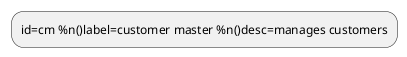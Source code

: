 {
  "sha1": "8jez6mtas6u1pvp9wgnvjevpd5wc168",
  "insertion": {
    "when": "2024-05-30T20:48:21.434Z",
    "url": "https://forum.plantuml.net/11192/json-structures-inside-a-function",
    "user": "plantuml@gmail.com"
  }
}
@startuml
!unquoted function $lookup($id)
!$data={"participants" :[ 
{"id": "cm" ,"label": "customer master","desc": "manages customers"},
{"id": "tm" ,"label": "transaction manager","desc": "manages transactions"},
{"id": "am" ,"label": "account master","desc": "manages accounts"}
]
}
!foreach $part in $data.participants
  !if $part.id == $id
    !return "id=" + $part.id + " %n()label=" + $part.label + " %n()desc=" + $part.desc
  !endif
!endfor
!return "not found"
!endfunction

!$desc = $lookup("cm")
:$desc;
@enduml
